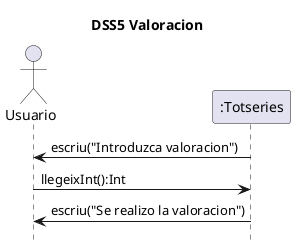 @startuml
title	DSS5 Valoracion	
hide	footbox

actor	Usuario	as	user
participant ":Totseries" as Totseries

Totseries -> user: escriu("Introduzca valoracion")
user -> Totseries: llegeixInt():Int
Totseries -> user: escriu("Se realizo la valoracion")


@enduml
